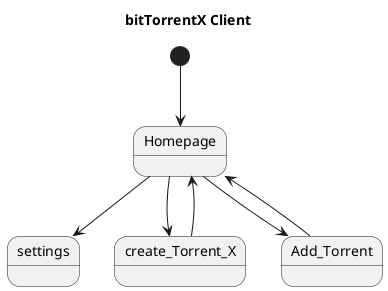 @startuml
title bitTorrentX Client

[*] --> Homepage
Homepage --> settings
Homepage --> create_Torrent_X
Homepage --> Add_Torrent
create_Torrent_X --> Homepage
Add_Torrent --> Homepage

@enduml